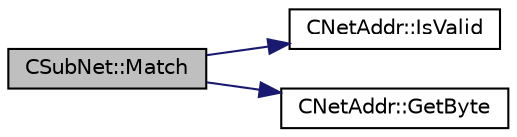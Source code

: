 digraph "CSubNet::Match"
{
  edge [fontname="Helvetica",fontsize="10",labelfontname="Helvetica",labelfontsize="10"];
  node [fontname="Helvetica",fontsize="10",shape=record];
  rankdir="LR";
  Node16 [label="CSubNet::Match",height=0.2,width=0.4,color="black", fillcolor="grey75", style="filled", fontcolor="black"];
  Node16 -> Node17 [color="midnightblue",fontsize="10",style="solid",fontname="Helvetica"];
  Node17 [label="CNetAddr::IsValid",height=0.2,width=0.4,color="black", fillcolor="white", style="filled",URL="$d3/dc3/class_c_net_addr.html#a6fe20b8da9701ca5dc2af078e2e8ac25"];
  Node16 -> Node18 [color="midnightblue",fontsize="10",style="solid",fontname="Helvetica"];
  Node18 [label="CNetAddr::GetByte",height=0.2,width=0.4,color="black", fillcolor="white", style="filled",URL="$d3/dc3/class_c_net_addr.html#acfd51ebf2030b01fa5ac133176512475"];
}
